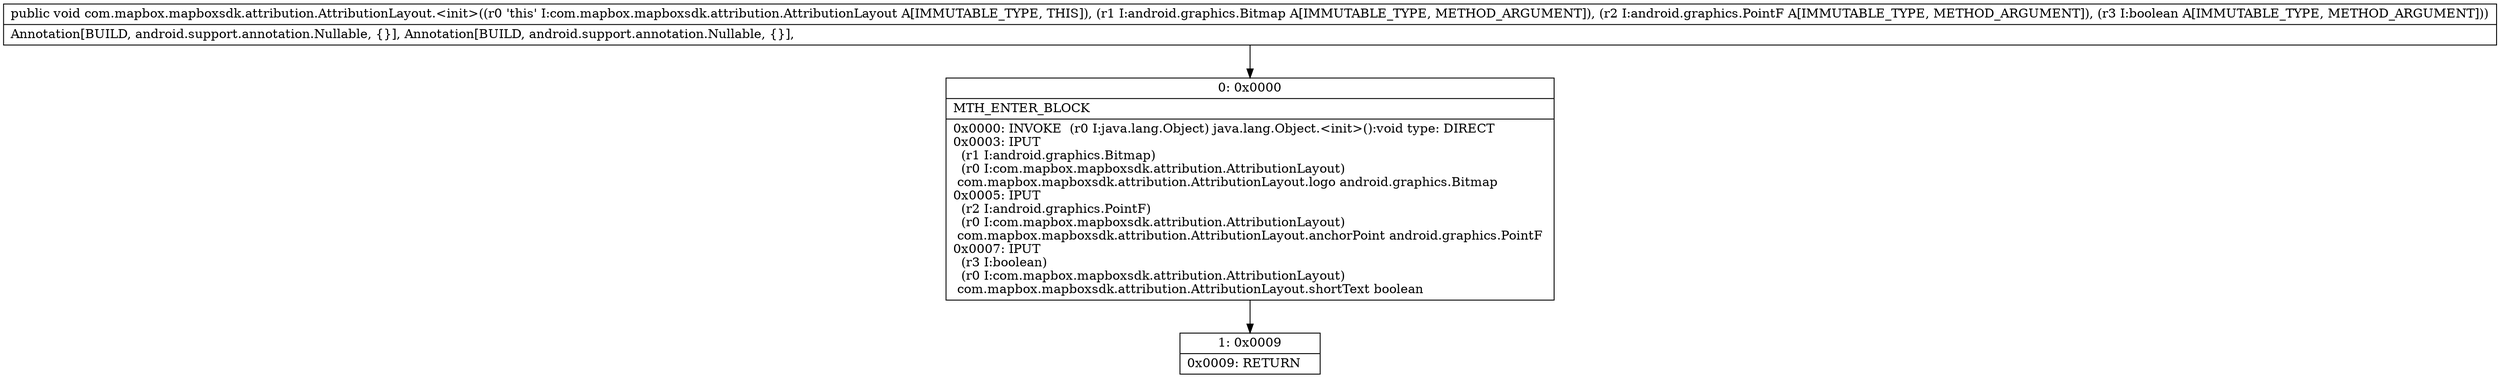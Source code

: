 digraph "CFG forcom.mapbox.mapboxsdk.attribution.AttributionLayout.\<init\>(Landroid\/graphics\/Bitmap;Landroid\/graphics\/PointF;Z)V" {
Node_0 [shape=record,label="{0\:\ 0x0000|MTH_ENTER_BLOCK\l|0x0000: INVOKE  (r0 I:java.lang.Object) java.lang.Object.\<init\>():void type: DIRECT \l0x0003: IPUT  \l  (r1 I:android.graphics.Bitmap)\l  (r0 I:com.mapbox.mapboxsdk.attribution.AttributionLayout)\l com.mapbox.mapboxsdk.attribution.AttributionLayout.logo android.graphics.Bitmap \l0x0005: IPUT  \l  (r2 I:android.graphics.PointF)\l  (r0 I:com.mapbox.mapboxsdk.attribution.AttributionLayout)\l com.mapbox.mapboxsdk.attribution.AttributionLayout.anchorPoint android.graphics.PointF \l0x0007: IPUT  \l  (r3 I:boolean)\l  (r0 I:com.mapbox.mapboxsdk.attribution.AttributionLayout)\l com.mapbox.mapboxsdk.attribution.AttributionLayout.shortText boolean \l}"];
Node_1 [shape=record,label="{1\:\ 0x0009|0x0009: RETURN   \l}"];
MethodNode[shape=record,label="{public void com.mapbox.mapboxsdk.attribution.AttributionLayout.\<init\>((r0 'this' I:com.mapbox.mapboxsdk.attribution.AttributionLayout A[IMMUTABLE_TYPE, THIS]), (r1 I:android.graphics.Bitmap A[IMMUTABLE_TYPE, METHOD_ARGUMENT]), (r2 I:android.graphics.PointF A[IMMUTABLE_TYPE, METHOD_ARGUMENT]), (r3 I:boolean A[IMMUTABLE_TYPE, METHOD_ARGUMENT]))  | Annotation[BUILD, android.support.annotation.Nullable, \{\}], Annotation[BUILD, android.support.annotation.Nullable, \{\}], \l}"];
MethodNode -> Node_0;
Node_0 -> Node_1;
}

